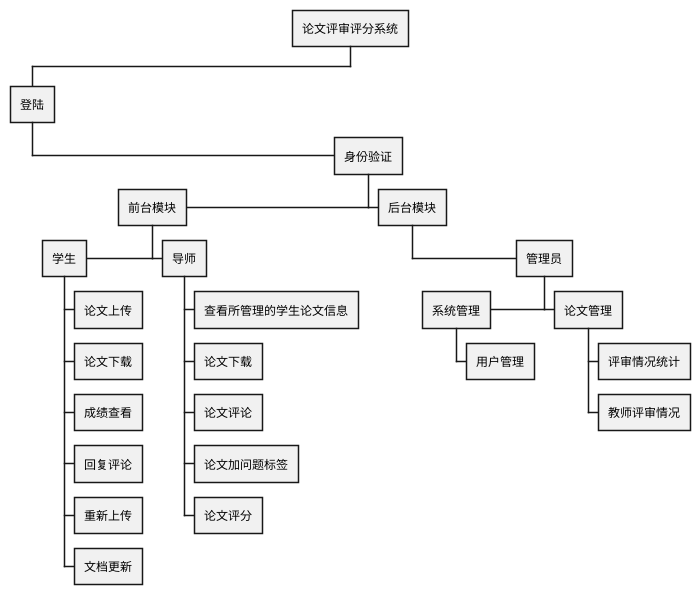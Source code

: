 @startwbs
+ 论文评审评分系统
++ 登陆
+++ 身份验证
+++- 前台模块
++++- 学生
++++++ 论文上传
++++++ 论文下载
++++++ 成绩查看
++++++ 回复评论
++++++ 重新上传
++++++ 文档更新
+++++ 导师
++++++ 查看所管理的学生论文信息
++++++ 论文下载
++++++ 论文评论
++++++ 论文加问题标签
++++++ 论文评分
++++ 后台模块
+++++ 管理员
+++++- 系统管理
+++++++ 用户管理
++++++ 论文管理
+++++++ 评审情况统计
+++++++ 教师评审情况
@endwbs